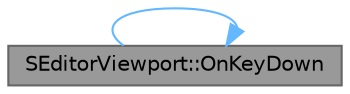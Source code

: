 digraph "SEditorViewport::OnKeyDown"
{
 // INTERACTIVE_SVG=YES
 // LATEX_PDF_SIZE
  bgcolor="transparent";
  edge [fontname=Helvetica,fontsize=10,labelfontname=Helvetica,labelfontsize=10];
  node [fontname=Helvetica,fontsize=10,shape=box,height=0.2,width=0.4];
  rankdir="RL";
  Node1 [id="Node000001",label="SEditorViewport::OnKeyDown",height=0.2,width=0.4,color="gray40", fillcolor="grey60", style="filled", fontcolor="black",tooltip="Called after a key is pressed when this widget has focus (this event bubbles if not handled)"];
  Node1 -> Node1 [id="edge1_Node000001_Node000001",dir="back",color="steelblue1",style="solid",tooltip=" "];
}
